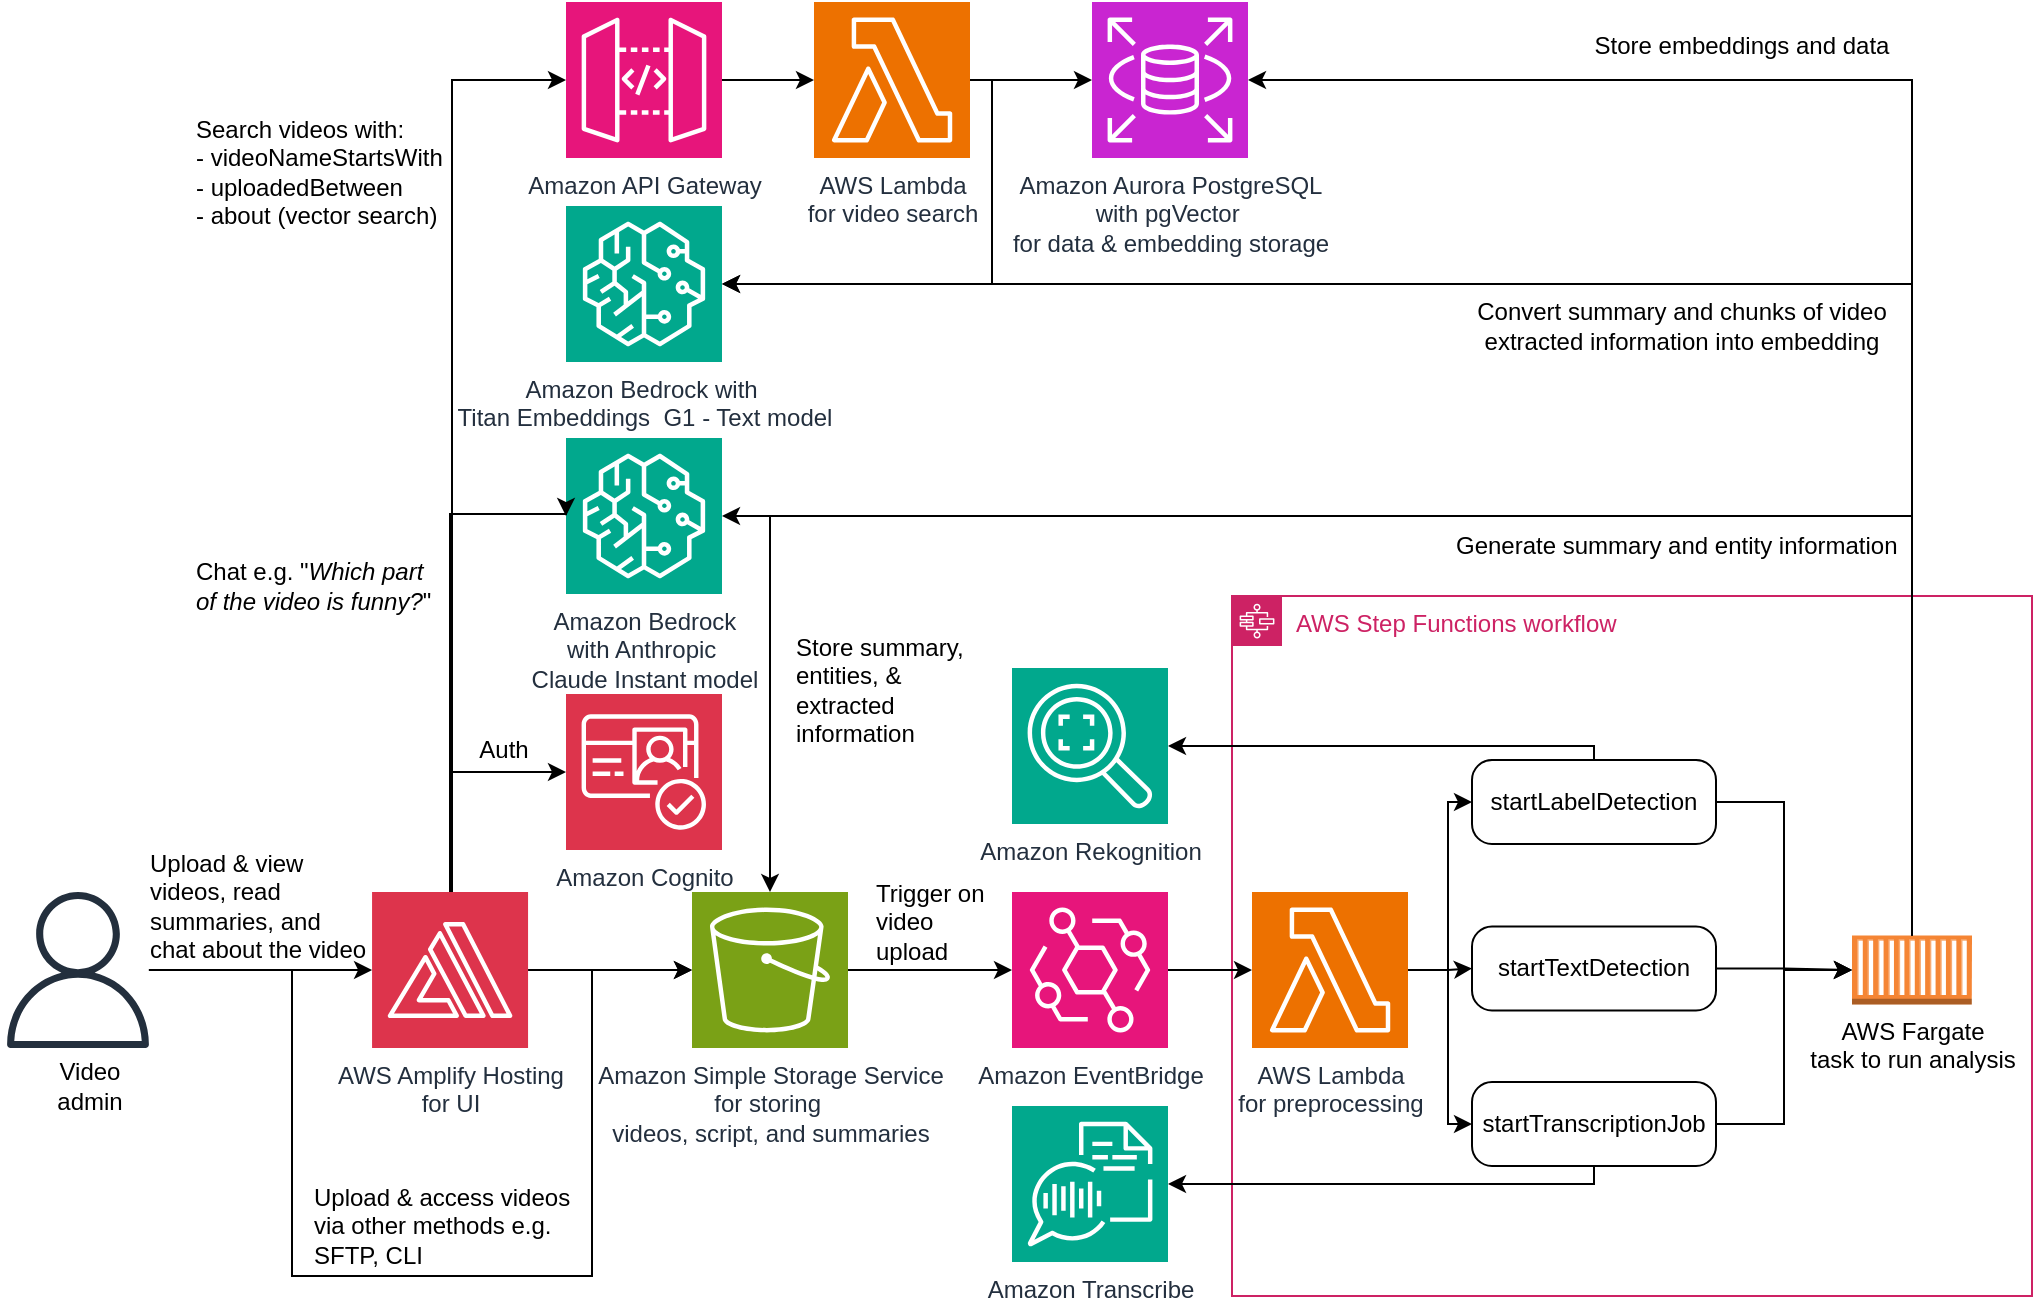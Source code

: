 <mxfile version="21.7.4" type="device">
  <diagram name="Page-1" id="rwKB42pjnMoGIHPFNsBp">
    <mxGraphModel dx="2523" dy="1392" grid="1" gridSize="10" guides="1" tooltips="1" connect="1" arrows="1" fold="1" page="1" pageScale="1" pageWidth="1169" pageHeight="827" math="0" shadow="0">
      <root>
        <mxCell id="0" />
        <mxCell id="1" parent="0" />
        <mxCell id="DDk-xno429yoRDsva6sx-2" value="Amazon Transcribe" style="sketch=0;points=[[0,0,0],[0.25,0,0],[0.5,0,0],[0.75,0,0],[1,0,0],[0,1,0],[0.25,1,0],[0.5,1,0],[0.75,1,0],[1,1,0],[0,0.25,0],[0,0.5,0],[0,0.75,0],[1,0.25,0],[1,0.5,0],[1,0.75,0]];outlineConnect=0;fontColor=#232F3E;fillColor=#01A88D;strokeColor=#ffffff;dashed=0;verticalLabelPosition=bottom;verticalAlign=top;align=center;html=1;fontSize=12;fontStyle=0;aspect=fixed;shape=mxgraph.aws4.resourceIcon;resIcon=mxgraph.aws4.transcribe;" parent="1" vertex="1">
          <mxGeometry x="430" y="405" width="78" height="78" as="geometry" />
        </mxCell>
        <mxCell id="DDk-xno429yoRDsva6sx-3" value="&lt;div&gt;Amazon Simple Storage Service&lt;br&gt;for storing&amp;nbsp;&lt;/div&gt;&lt;div&gt;videos, script, and summaries&lt;br&gt;&lt;/div&gt;" style="sketch=0;points=[[0,0,0],[0.25,0,0],[0.5,0,0],[0.75,0,0],[1,0,0],[0,1,0],[0.25,1,0],[0.5,1,0],[0.75,1,0],[1,1,0],[0,0.25,0],[0,0.5,0],[0,0.75,0],[1,0.25,0],[1,0.5,0],[1,0.75,0]];outlineConnect=0;fontColor=#232F3E;fillColor=#7AA116;strokeColor=#ffffff;dashed=0;verticalLabelPosition=bottom;verticalAlign=top;align=center;html=1;fontSize=12;fontStyle=0;aspect=fixed;shape=mxgraph.aws4.resourceIcon;resIcon=mxgraph.aws4.s3;" parent="1" vertex="1">
          <mxGeometry x="270" y="298" width="78" height="78" as="geometry" />
        </mxCell>
        <mxCell id="DDk-xno429yoRDsva6sx-4" value="Amazon Rekognition" style="sketch=0;points=[[0,0,0],[0.25,0,0],[0.5,0,0],[0.75,0,0],[1,0,0],[0,1,0],[0.25,1,0],[0.5,1,0],[0.75,1,0],[1,1,0],[0,0.25,0],[0,0.5,0],[0,0.75,0],[1,0.25,0],[1,0.5,0],[1,0.75,0]];outlineConnect=0;fontColor=#232F3E;fillColor=#01A88D;strokeColor=#ffffff;dashed=0;verticalLabelPosition=bottom;verticalAlign=top;align=center;html=1;fontSize=12;fontStyle=0;aspect=fixed;shape=mxgraph.aws4.resourceIcon;resIcon=mxgraph.aws4.rekognition_2;" parent="1" vertex="1">
          <mxGeometry x="430" y="186" width="78" height="78" as="geometry" />
        </mxCell>
        <mxCell id="DDk-xno429yoRDsva6sx-5" value="&lt;div&gt;Amazon Bedrock&lt;/div&gt;&lt;div&gt;with Anthropic&amp;nbsp;&lt;/div&gt;&lt;div&gt;Claude Instant model&lt;br&gt;&lt;/div&gt;" style="sketch=0;points=[[0,0,0],[0.25,0,0],[0.5,0,0],[0.75,0,0],[1,0,0],[0,1,0],[0.25,1,0],[0.5,1,0],[0.75,1,0],[1,1,0],[0,0.25,0],[0,0.5,0],[0,0.75,0],[1,0.25,0],[1,0.5,0],[1,0.75,0]];outlineConnect=0;fontColor=#232F3E;fillColor=#01A88D;strokeColor=#ffffff;dashed=0;verticalLabelPosition=bottom;verticalAlign=top;align=center;html=1;fontSize=12;fontStyle=0;aspect=fixed;shape=mxgraph.aws4.resourceIcon;resIcon=mxgraph.aws4.sagemaker;" parent="1" vertex="1">
          <mxGeometry x="207" y="71" width="78" height="78" as="geometry" />
        </mxCell>
        <mxCell id="10H77a8-TWQudCBzGG7n-26" style="edgeStyle=orthogonalEdgeStyle;rounded=0;orthogonalLoop=1;jettySize=auto;html=1;entryX=0;entryY=0.5;entryDx=0;entryDy=0;entryPerimeter=0;" parent="1" source="DDk-xno429yoRDsva6sx-7" target="DDk-xno429yoRDsva6sx-5" edge="1">
          <mxGeometry relative="1" as="geometry">
            <Array as="points">
              <mxPoint x="149" y="109" />
            </Array>
          </mxGeometry>
        </mxCell>
        <mxCell id="10H77a8-TWQudCBzGG7n-39" style="edgeStyle=orthogonalEdgeStyle;rounded=0;orthogonalLoop=1;jettySize=auto;html=1;entryX=0;entryY=0.5;entryDx=0;entryDy=0;entryPerimeter=0;" parent="1" source="DDk-xno429yoRDsva6sx-7" target="DDk-xno429yoRDsva6sx-10" edge="1">
          <mxGeometry relative="1" as="geometry">
            <Array as="points">
              <mxPoint x="150" y="238" />
            </Array>
          </mxGeometry>
        </mxCell>
        <mxCell id="0CJSs1xetkJMjVFmzAFT-11" style="edgeStyle=orthogonalEdgeStyle;rounded=0;orthogonalLoop=1;jettySize=auto;html=1;entryX=0;entryY=0.5;entryDx=0;entryDy=0;entryPerimeter=0;" edge="1" parent="1" source="DDk-xno429yoRDsva6sx-7" target="0CJSs1xetkJMjVFmzAFT-3">
          <mxGeometry relative="1" as="geometry">
            <Array as="points">
              <mxPoint x="150" y="-108" />
            </Array>
          </mxGeometry>
        </mxCell>
        <mxCell id="DDk-xno429yoRDsva6sx-7" value="&lt;div&gt;AWS Amplify Hosting&lt;br&gt;for UI&lt;br&gt;&lt;/div&gt;" style="sketch=0;points=[[0,0,0],[0.25,0,0],[0.5,0,0],[0.75,0,0],[1,0,0],[0,1,0],[0.25,1,0],[0.5,1,0],[0.75,1,0],[1,1,0],[0,0.25,0],[0,0.5,0],[0,0.75,0],[1,0.25,0],[1,0.5,0],[1,0.75,0]];outlineConnect=0;fontColor=#232F3E;fillColor=#DD344C;strokeColor=#ffffff;dashed=0;verticalLabelPosition=bottom;verticalAlign=top;align=center;html=1;fontSize=12;fontStyle=0;aspect=fixed;shape=mxgraph.aws4.resourceIcon;resIcon=mxgraph.aws4.amplify;" parent="1" vertex="1">
          <mxGeometry x="110.03" y="298" width="78" height="78" as="geometry" />
        </mxCell>
        <mxCell id="DDk-xno429yoRDsva6sx-9" value="AWS Step Functions workflow" style="points=[[0,0],[0.25,0],[0.5,0],[0.75,0],[1,0],[1,0.25],[1,0.5],[1,0.75],[1,1],[0.75,1],[0.5,1],[0.25,1],[0,1],[0,0.75],[0,0.5],[0,0.25]];outlineConnect=0;gradientColor=none;html=1;whiteSpace=wrap;fontSize=12;fontStyle=0;container=1;pointerEvents=0;collapsible=0;recursiveResize=0;shape=mxgraph.aws4.group;grIcon=mxgraph.aws4.group_aws_step_functions_workflow;strokeColor=#CD2264;fillColor=none;verticalAlign=top;align=left;spacingLeft=30;fontColor=#CD2264;dashed=0;" parent="1" vertex="1">
          <mxGeometry x="540" y="150" width="400" height="350" as="geometry" />
        </mxCell>
        <mxCell id="0CJSs1xetkJMjVFmzAFT-19" style="edgeStyle=orthogonalEdgeStyle;rounded=0;orthogonalLoop=1;jettySize=auto;html=1;entryX=0;entryY=0.5;entryDx=0;entryDy=0;entryPerimeter=0;" edge="1" parent="DDk-xno429yoRDsva6sx-9" source="10H77a8-TWQudCBzGG7n-16" target="0CJSs1xetkJMjVFmzAFT-1">
          <mxGeometry relative="1" as="geometry" />
        </mxCell>
        <mxCell id="10H77a8-TWQudCBzGG7n-16" value="startLabelDetection" style="points=[[0.25,0,0],[0.5,0,0],[0.75,0,0],[1,0.25,0],[1,0.5,0],[1,0.75,0],[0.75,1,0],[0.5,1,0],[0.25,1,0],[0,0.75,0],[0,0.5,0],[0,0.25,0]];shape=mxgraph.bpmn.task;whiteSpace=wrap;rectStyle=rounded;size=10;html=1;container=1;expand=0;collapsible=0;taskMarker=abstract;" parent="DDk-xno429yoRDsva6sx-9" vertex="1">
          <mxGeometry x="120" y="82" width="122" height="42" as="geometry" />
        </mxCell>
        <mxCell id="0CJSs1xetkJMjVFmzAFT-16" style="edgeStyle=orthogonalEdgeStyle;rounded=0;orthogonalLoop=1;jettySize=auto;html=1;entryX=0;entryY=0.5;entryDx=0;entryDy=0;entryPerimeter=0;" edge="1" parent="DDk-xno429yoRDsva6sx-9" source="10H77a8-TWQudCBzGG7n-18" target="0CJSs1xetkJMjVFmzAFT-1">
          <mxGeometry relative="1" as="geometry" />
        </mxCell>
        <mxCell id="10H77a8-TWQudCBzGG7n-18" value="startTextDetection" style="points=[[0.25,0,0],[0.5,0,0],[0.75,0,0],[1,0.25,0],[1,0.5,0],[1,0.75,0],[0.75,1,0],[0.5,1,0],[0.25,1,0],[0,0.75,0],[0,0.5,0],[0,0.25,0]];shape=mxgraph.bpmn.task;whiteSpace=wrap;rectStyle=rounded;size=10;html=1;container=1;expand=0;collapsible=0;taskMarker=abstract;" parent="DDk-xno429yoRDsva6sx-9" vertex="1">
          <mxGeometry x="120" y="165.25" width="122" height="42" as="geometry" />
        </mxCell>
        <mxCell id="0CJSs1xetkJMjVFmzAFT-20" style="edgeStyle=orthogonalEdgeStyle;rounded=0;orthogonalLoop=1;jettySize=auto;html=1;entryX=0;entryY=0.5;entryDx=0;entryDy=0;entryPerimeter=0;" edge="1" parent="DDk-xno429yoRDsva6sx-9" source="10H77a8-TWQudCBzGG7n-20" target="0CJSs1xetkJMjVFmzAFT-1">
          <mxGeometry relative="1" as="geometry" />
        </mxCell>
        <mxCell id="10H77a8-TWQudCBzGG7n-20" value="startTranscriptionJob" style="points=[[0.25,0,0],[0.5,0,0],[0.75,0,0],[1,0.25,0],[1,0.5,0],[1,0.75,0],[0.75,1,0],[0.5,1,0],[0.25,1,0],[0,0.75,0],[0,0.5,0],[0,0.25,0]];shape=mxgraph.bpmn.task;whiteSpace=wrap;rectStyle=rounded;size=10;html=1;container=1;expand=0;collapsible=0;taskMarker=abstract;" parent="DDk-xno429yoRDsva6sx-9" vertex="1">
          <mxGeometry x="120" y="243" width="122" height="42" as="geometry" />
        </mxCell>
        <mxCell id="0CJSs1xetkJMjVFmzAFT-1" value="&lt;div&gt;AWS Fargate&lt;/div&gt;&lt;div&gt;task to run analysis &lt;br&gt;&lt;/div&gt;" style="outlineConnect=0;dashed=0;verticalLabelPosition=bottom;verticalAlign=top;align=center;html=1;shape=mxgraph.aws3.ec2_compute_container;fillColor=#F58534;gradientColor=none;" vertex="1" parent="DDk-xno429yoRDsva6sx-9">
          <mxGeometry x="310" y="169.75" width="60" height="34.5" as="geometry" />
        </mxCell>
        <mxCell id="0CJSs1xetkJMjVFmzAFT-15" style="edgeStyle=orthogonalEdgeStyle;rounded=0;orthogonalLoop=1;jettySize=auto;html=1;" edge="1" parent="DDk-xno429yoRDsva6sx-9" source="0CJSs1xetkJMjVFmzAFT-14" target="10H77a8-TWQudCBzGG7n-18">
          <mxGeometry relative="1" as="geometry" />
        </mxCell>
        <mxCell id="0CJSs1xetkJMjVFmzAFT-35" style="edgeStyle=orthogonalEdgeStyle;rounded=0;orthogonalLoop=1;jettySize=auto;html=1;entryX=0;entryY=0.5;entryDx=0;entryDy=0;entryPerimeter=0;" edge="1" parent="DDk-xno429yoRDsva6sx-9" source="0CJSs1xetkJMjVFmzAFT-14" target="10H77a8-TWQudCBzGG7n-20">
          <mxGeometry relative="1" as="geometry">
            <Array as="points">
              <mxPoint x="108" y="187" />
              <mxPoint x="108" y="264" />
            </Array>
          </mxGeometry>
        </mxCell>
        <mxCell id="0CJSs1xetkJMjVFmzAFT-36" style="edgeStyle=orthogonalEdgeStyle;rounded=0;orthogonalLoop=1;jettySize=auto;html=1;entryX=0;entryY=0.5;entryDx=0;entryDy=0;entryPerimeter=0;" edge="1" parent="DDk-xno429yoRDsva6sx-9" source="0CJSs1xetkJMjVFmzAFT-14" target="10H77a8-TWQudCBzGG7n-16">
          <mxGeometry relative="1" as="geometry">
            <Array as="points">
              <mxPoint x="108" y="187" />
              <mxPoint x="108" y="103" />
            </Array>
          </mxGeometry>
        </mxCell>
        <mxCell id="0CJSs1xetkJMjVFmzAFT-14" value="&lt;div&gt;AWS Lambda&lt;/div&gt;&lt;div&gt;for preprocessing&lt;br&gt;&lt;/div&gt;" style="sketch=0;points=[[0,0,0],[0.25,0,0],[0.5,0,0],[0.75,0,0],[1,0,0],[0,1,0],[0.25,1,0],[0.5,1,0],[0.75,1,0],[1,1,0],[0,0.25,0],[0,0.5,0],[0,0.75,0],[1,0.25,0],[1,0.5,0],[1,0.75,0]];outlineConnect=0;fontColor=#232F3E;fillColor=#ED7100;strokeColor=#ffffff;dashed=0;verticalLabelPosition=bottom;verticalAlign=top;align=center;html=1;fontSize=12;fontStyle=0;aspect=fixed;shape=mxgraph.aws4.resourceIcon;resIcon=mxgraph.aws4.lambda;" vertex="1" parent="DDk-xno429yoRDsva6sx-9">
          <mxGeometry x="10" y="148" width="78" height="78" as="geometry" />
        </mxCell>
        <mxCell id="DDk-xno429yoRDsva6sx-10" value="Amazon Cognito" style="sketch=0;points=[[0,0,0],[0.25,0,0],[0.5,0,0],[0.75,0,0],[1,0,0],[0,1,0],[0.25,1,0],[0.5,1,0],[0.75,1,0],[1,1,0],[0,0.25,0],[0,0.5,0],[0,0.75,0],[1,0.25,0],[1,0.5,0],[1,0.75,0]];outlineConnect=0;fontColor=#232F3E;fillColor=#DD344C;strokeColor=#ffffff;dashed=0;verticalLabelPosition=bottom;verticalAlign=top;align=center;html=1;fontSize=12;fontStyle=0;aspect=fixed;shape=mxgraph.aws4.resourceIcon;resIcon=mxgraph.aws4.cognito;" parent="1" vertex="1">
          <mxGeometry x="207" y="199" width="78" height="78" as="geometry" />
        </mxCell>
        <mxCell id="10H77a8-TWQudCBzGG7n-12" style="edgeStyle=orthogonalEdgeStyle;rounded=0;orthogonalLoop=1;jettySize=auto;html=1;entryX=0;entryY=0.5;entryDx=0;entryDy=0;entryPerimeter=0;" parent="1" source="DDk-xno429yoRDsva6sx-12" target="0CJSs1xetkJMjVFmzAFT-14" edge="1">
          <mxGeometry relative="1" as="geometry">
            <Array as="points" />
          </mxGeometry>
        </mxCell>
        <mxCell id="DDk-xno429yoRDsva6sx-12" value="Amazon EventBridge" style="sketch=0;points=[[0,0,0],[0.25,0,0],[0.5,0,0],[0.75,0,0],[1,0,0],[0,1,0],[0.25,1,0],[0.5,1,0],[0.75,1,0],[1,1,0],[0,0.25,0],[0,0.5,0],[0,0.75,0],[1,0.25,0],[1,0.5,0],[1,0.75,0]];outlineConnect=0;fontColor=#232F3E;fillColor=#E7157B;strokeColor=#ffffff;dashed=0;verticalLabelPosition=bottom;verticalAlign=top;align=center;html=1;fontSize=12;fontStyle=0;aspect=fixed;shape=mxgraph.aws4.resourceIcon;resIcon=mxgraph.aws4.eventbridge;" parent="1" vertex="1">
          <mxGeometry x="430" y="298" width="78" height="78" as="geometry" />
        </mxCell>
        <mxCell id="DDk-xno429yoRDsva6sx-23" style="edgeStyle=orthogonalEdgeStyle;rounded=0;orthogonalLoop=1;jettySize=auto;html=1;exitX=1;exitY=0.5;exitDx=0;exitDy=0;exitPerimeter=0;entryX=0;entryY=0.5;entryDx=0;entryDy=0;entryPerimeter=0;" parent="1" edge="1">
          <mxGeometry relative="1" as="geometry">
            <mxPoint x="358" y="119" as="targetPoint" />
          </mxGeometry>
        </mxCell>
        <mxCell id="DDk-xno429yoRDsva6sx-25" style="edgeStyle=orthogonalEdgeStyle;rounded=0;orthogonalLoop=1;jettySize=auto;html=1;exitX=1;exitY=0.5;exitDx=0;exitDy=0;exitPerimeter=0;entryX=0;entryY=0.5;entryDx=0;entryDy=0;entryPerimeter=0;" parent="1" source="DDk-xno429yoRDsva6sx-7" target="DDk-xno429yoRDsva6sx-3" edge="1">
          <mxGeometry relative="1" as="geometry">
            <mxPoint x="358.0" y="399" as="targetPoint" />
          </mxGeometry>
        </mxCell>
        <mxCell id="DDk-xno429yoRDsva6sx-35" style="edgeStyle=orthogonalEdgeStyle;rounded=0;orthogonalLoop=1;jettySize=auto;html=1;exitX=1;exitY=0.5;exitDx=0;exitDy=0;exitPerimeter=0;entryX=0;entryY=0.5;entryDx=0;entryDy=0;entryPerimeter=0;" parent="1" source="DDk-xno429yoRDsva6sx-3" target="DDk-xno429yoRDsva6sx-12" edge="1">
          <mxGeometry relative="1" as="geometry" />
        </mxCell>
        <mxCell id="10H77a8-TWQudCBzGG7n-3" style="edgeStyle=orthogonalEdgeStyle;rounded=0;orthogonalLoop=1;jettySize=auto;html=1;entryX=0;entryY=0.5;entryDx=0;entryDy=0;entryPerimeter=0;" parent="1" source="10H77a8-TWQudCBzGG7n-1" target="DDk-xno429yoRDsva6sx-7" edge="1">
          <mxGeometry relative="1" as="geometry">
            <mxPoint x="68.03" y="370" as="targetPoint" />
          </mxGeometry>
        </mxCell>
        <mxCell id="10H77a8-TWQudCBzGG7n-7" style="edgeStyle=orthogonalEdgeStyle;rounded=0;orthogonalLoop=1;jettySize=auto;html=1;entryX=0;entryY=0.5;entryDx=0;entryDy=0;entryPerimeter=0;" parent="1" source="10H77a8-TWQudCBzGG7n-1" target="DDk-xno429yoRDsva6sx-3" edge="1">
          <mxGeometry relative="1" as="geometry">
            <Array as="points">
              <mxPoint x="70" y="337" />
              <mxPoint x="70" y="490" />
              <mxPoint x="220" y="490" />
              <mxPoint x="220" y="337" />
            </Array>
          </mxGeometry>
        </mxCell>
        <mxCell id="10H77a8-TWQudCBzGG7n-1" value="" style="sketch=0;outlineConnect=0;fontColor=#232F3E;gradientColor=none;fillColor=#232F3D;strokeColor=none;dashed=0;verticalLabelPosition=bottom;verticalAlign=top;align=center;html=1;fontSize=12;fontStyle=0;aspect=fixed;pointerEvents=1;shape=mxgraph.aws4.user;" parent="1" vertex="1">
          <mxGeometry x="-76" y="298" width="78" height="78" as="geometry" />
        </mxCell>
        <mxCell id="10H77a8-TWQudCBzGG7n-2" value="Video admin" style="text;html=1;strokeColor=none;fillColor=none;align=center;verticalAlign=middle;whiteSpace=wrap;rounded=0;" parent="1" vertex="1">
          <mxGeometry x="-61" y="380" width="60" height="30" as="geometry" />
        </mxCell>
        <mxCell id="10H77a8-TWQudCBzGG7n-4" value="&lt;div align=&quot;left&quot;&gt;Upload &amp;amp; view videos, read summaries, and chat about the video&lt;br&gt;&lt;/div&gt;" style="text;html=1;strokeColor=none;fillColor=none;align=left;verticalAlign=middle;whiteSpace=wrap;rounded=0;" parent="1" vertex="1">
          <mxGeometry x="-3" y="290" width="112" height="30" as="geometry" />
        </mxCell>
        <mxCell id="10H77a8-TWQudCBzGG7n-8" value="&lt;div align=&quot;left&quot;&gt;Upload &amp;amp; access videos via other methods e.g. SFTP, CLI&lt;br&gt;&lt;/div&gt;" style="text;html=1;strokeColor=none;fillColor=none;align=left;verticalAlign=middle;whiteSpace=wrap;rounded=0;" parent="1" vertex="1">
          <mxGeometry x="79.03" y="450" width="140" height="30" as="geometry" />
        </mxCell>
        <mxCell id="10H77a8-TWQudCBzGG7n-9" value="Auth" style="text;html=1;strokeColor=none;fillColor=none;align=center;verticalAlign=middle;whiteSpace=wrap;rounded=0;" parent="1" vertex="1">
          <mxGeometry x="146" y="212" width="60" height="30" as="geometry" />
        </mxCell>
        <mxCell id="10H77a8-TWQudCBzGG7n-10" value="&lt;div align=&quot;left&quot;&gt;Trigger on video upload&lt;/div&gt;" style="text;html=1;strokeColor=none;fillColor=none;align=left;verticalAlign=middle;whiteSpace=wrap;rounded=0;" parent="1" vertex="1">
          <mxGeometry x="360" y="298" width="60" height="30" as="geometry" />
        </mxCell>
        <mxCell id="10H77a8-TWQudCBzGG7n-22" style="edgeStyle=orthogonalEdgeStyle;rounded=0;orthogonalLoop=1;jettySize=auto;html=1;entryX=1;entryY=0.5;entryDx=0;entryDy=0;entryPerimeter=0;" parent="1" source="0CJSs1xetkJMjVFmzAFT-1" target="DDk-xno429yoRDsva6sx-5" edge="1">
          <mxGeometry relative="1" as="geometry">
            <Array as="points">
              <mxPoint x="880" y="110" />
            </Array>
            <mxPoint x="760" y="330" as="sourcePoint" />
          </mxGeometry>
        </mxCell>
        <mxCell id="10H77a8-TWQudCBzGG7n-27" value="Chat e.g. &quot;&lt;i&gt;Which part of the video is funny?&lt;/i&gt;&quot;" style="text;html=1;strokeColor=none;fillColor=none;align=left;verticalAlign=middle;whiteSpace=wrap;rounded=0;" parent="1" vertex="1">
          <mxGeometry x="20" y="130" width="126" height="30" as="geometry" />
        </mxCell>
        <mxCell id="10H77a8-TWQudCBzGG7n-28" value="&lt;div align=&quot;left&quot;&gt;Generate summary and entity information&lt;br&gt;&lt;/div&gt;" style="text;html=1;strokeColor=none;fillColor=none;align=left;verticalAlign=middle;whiteSpace=wrap;rounded=0;" parent="1" vertex="1">
          <mxGeometry x="650" y="110" width="230" height="30" as="geometry" />
        </mxCell>
        <mxCell id="10H77a8-TWQudCBzGG7n-38" style="edgeStyle=orthogonalEdgeStyle;rounded=0;orthogonalLoop=1;jettySize=auto;html=1;entryX=0.5;entryY=0;entryDx=0;entryDy=0;entryPerimeter=0;exitX=0.5;exitY=0;exitDx=0;exitDy=0;exitPerimeter=0;" parent="1" source="0CJSs1xetkJMjVFmzAFT-1" target="DDk-xno429yoRDsva6sx-3" edge="1">
          <mxGeometry relative="1" as="geometry">
            <Array as="points">
              <mxPoint x="880" y="110" />
              <mxPoint x="309" y="110" />
            </Array>
            <mxPoint x="755" y="310" as="sourcePoint" />
          </mxGeometry>
        </mxCell>
        <mxCell id="10H77a8-TWQudCBzGG7n-40" value="&lt;div align=&quot;left&quot;&gt;Store summary, entities, &amp;amp; extracted information&lt;/div&gt;" style="text;html=1;strokeColor=none;fillColor=none;align=left;verticalAlign=middle;whiteSpace=wrap;rounded=0;" parent="1" vertex="1">
          <mxGeometry x="320" y="182" width="100" height="30" as="geometry" />
        </mxCell>
        <mxCell id="0CJSs1xetkJMjVFmzAFT-7" style="edgeStyle=orthogonalEdgeStyle;rounded=0;orthogonalLoop=1;jettySize=auto;html=1;entryX=1;entryY=0.5;entryDx=0;entryDy=0;entryPerimeter=0;" edge="1" parent="1" source="0CJSs1xetkJMjVFmzAFT-1" target="0CJSs1xetkJMjVFmzAFT-6">
          <mxGeometry relative="1" as="geometry">
            <Array as="points">
              <mxPoint x="880" y="-108" />
            </Array>
          </mxGeometry>
        </mxCell>
        <mxCell id="0CJSs1xetkJMjVFmzAFT-10" style="edgeStyle=orthogonalEdgeStyle;rounded=0;orthogonalLoop=1;jettySize=auto;html=1;" edge="1" parent="1" source="0CJSs1xetkJMjVFmzAFT-3" target="0CJSs1xetkJMjVFmzAFT-4">
          <mxGeometry relative="1" as="geometry" />
        </mxCell>
        <mxCell id="0CJSs1xetkJMjVFmzAFT-3" value="Amazon API Gateway" style="sketch=0;points=[[0,0,0],[0.25,0,0],[0.5,0,0],[0.75,0,0],[1,0,0],[0,1,0],[0.25,1,0],[0.5,1,0],[0.75,1,0],[1,1,0],[0,0.25,0],[0,0.5,0],[0,0.75,0],[1,0.25,0],[1,0.5,0],[1,0.75,0]];outlineConnect=0;fontColor=#232F3E;fillColor=#E7157B;strokeColor=#ffffff;dashed=0;verticalLabelPosition=bottom;verticalAlign=top;align=center;html=1;fontSize=12;fontStyle=0;aspect=fixed;shape=mxgraph.aws4.resourceIcon;resIcon=mxgraph.aws4.api_gateway;" vertex="1" parent="1">
          <mxGeometry x="207" y="-147" width="78" height="78" as="geometry" />
        </mxCell>
        <mxCell id="0CJSs1xetkJMjVFmzAFT-9" style="edgeStyle=orthogonalEdgeStyle;rounded=0;orthogonalLoop=1;jettySize=auto;html=1;entryX=0;entryY=0.5;entryDx=0;entryDy=0;entryPerimeter=0;" edge="1" parent="1" source="0CJSs1xetkJMjVFmzAFT-4" target="0CJSs1xetkJMjVFmzAFT-6">
          <mxGeometry relative="1" as="geometry" />
        </mxCell>
        <mxCell id="0CJSs1xetkJMjVFmzAFT-30" style="edgeStyle=orthogonalEdgeStyle;rounded=0;orthogonalLoop=1;jettySize=auto;html=1;entryX=1;entryY=0.5;entryDx=0;entryDy=0;entryPerimeter=0;" edge="1" parent="1" source="0CJSs1xetkJMjVFmzAFT-4" target="0CJSs1xetkJMjVFmzAFT-13">
          <mxGeometry relative="1" as="geometry">
            <Array as="points">
              <mxPoint x="420" y="-108" />
              <mxPoint x="420" y="-6" />
            </Array>
          </mxGeometry>
        </mxCell>
        <mxCell id="0CJSs1xetkJMjVFmzAFT-4" value="&lt;div&gt;AWS Lambda&lt;/div&gt;&lt;div&gt;for video search&lt;br&gt;&lt;/div&gt;" style="sketch=0;points=[[0,0,0],[0.25,0,0],[0.5,0,0],[0.75,0,0],[1,0,0],[0,1,0],[0.25,1,0],[0.5,1,0],[0.75,1,0],[1,1,0],[0,0.25,0],[0,0.5,0],[0,0.75,0],[1,0.25,0],[1,0.5,0],[1,0.75,0]];outlineConnect=0;fontColor=#232F3E;fillColor=#ED7100;strokeColor=#ffffff;dashed=0;verticalLabelPosition=bottom;verticalAlign=top;align=center;html=1;fontSize=12;fontStyle=0;aspect=fixed;shape=mxgraph.aws4.resourceIcon;resIcon=mxgraph.aws4.lambda;" vertex="1" parent="1">
          <mxGeometry x="331" y="-147" width="78" height="78" as="geometry" />
        </mxCell>
        <mxCell id="0CJSs1xetkJMjVFmzAFT-6" value="&lt;div&gt;Amazon Aurora PostgreSQL&lt;/div&gt;&lt;div&gt;with pgVector&amp;nbsp;&lt;/div&gt;&lt;div&gt;for data &amp;amp; embedding storage&lt;br&gt;&lt;/div&gt;" style="sketch=0;points=[[0,0,0],[0.25,0,0],[0.5,0,0],[0.75,0,0],[1,0,0],[0,1,0],[0.25,1,0],[0.5,1,0],[0.75,1,0],[1,1,0],[0,0.25,0],[0,0.5,0],[0,0.75,0],[1,0.25,0],[1,0.5,0],[1,0.75,0]];outlineConnect=0;fontColor=#232F3E;fillColor=#C925D1;strokeColor=#ffffff;dashed=0;verticalLabelPosition=bottom;verticalAlign=top;align=center;html=1;fontSize=12;fontStyle=0;aspect=fixed;shape=mxgraph.aws4.resourceIcon;resIcon=mxgraph.aws4.rds;" vertex="1" parent="1">
          <mxGeometry x="470" y="-147" width="78" height="78" as="geometry" />
        </mxCell>
        <mxCell id="0CJSs1xetkJMjVFmzAFT-8" value="Store embeddings and data" style="text;html=1;strokeColor=none;fillColor=none;align=center;verticalAlign=middle;whiteSpace=wrap;rounded=0;" vertex="1" parent="1">
          <mxGeometry x="720" y="-140" width="150" height="30" as="geometry" />
        </mxCell>
        <mxCell id="0CJSs1xetkJMjVFmzAFT-12" value="&lt;div align=&quot;left&quot;&gt;Search videos with:&lt;br&gt;- videoNameStartsWith&lt;br&gt;&lt;/div&gt;&lt;div align=&quot;left&quot;&gt;- uploadedBetween&lt;br&gt;&lt;/div&gt;&lt;div align=&quot;left&quot;&gt;- about (vector search)&lt;br&gt;&lt;/div&gt;" style="text;html=1;strokeColor=none;fillColor=none;align=left;verticalAlign=middle;whiteSpace=wrap;rounded=0;" vertex="1" parent="1">
          <mxGeometry x="20" y="-77" width="160" height="30" as="geometry" />
        </mxCell>
        <mxCell id="0CJSs1xetkJMjVFmzAFT-13" value="&lt;div&gt;Amazon Bedrock with&amp;nbsp;&lt;/div&gt;&lt;div&gt;Titan Embeddings&amp;nbsp; G1 - Text model&lt;br&gt;&lt;/div&gt;" style="sketch=0;points=[[0,0,0],[0.25,0,0],[0.5,0,0],[0.75,0,0],[1,0,0],[0,1,0],[0.25,1,0],[0.5,1,0],[0.75,1,0],[1,1,0],[0,0.25,0],[0,0.5,0],[0,0.75,0],[1,0.25,0],[1,0.5,0],[1,0.75,0]];outlineConnect=0;fontColor=#232F3E;fillColor=#01A88D;strokeColor=#ffffff;dashed=0;verticalLabelPosition=bottom;verticalAlign=top;align=center;html=1;fontSize=12;fontStyle=0;aspect=fixed;shape=mxgraph.aws4.resourceIcon;resIcon=mxgraph.aws4.sagemaker;" vertex="1" parent="1">
          <mxGeometry x="207" y="-45" width="78" height="78" as="geometry" />
        </mxCell>
        <mxCell id="0CJSs1xetkJMjVFmzAFT-17" style="edgeStyle=orthogonalEdgeStyle;rounded=0;orthogonalLoop=1;jettySize=auto;html=1;exitX=0.5;exitY=0;exitDx=0;exitDy=0;exitPerimeter=0;" edge="1" parent="1">
          <mxGeometry relative="1" as="geometry">
            <mxPoint x="721" y="232" as="sourcePoint" />
            <mxPoint x="508" y="225" as="targetPoint" />
            <Array as="points">
              <mxPoint x="721" y="225" />
            </Array>
          </mxGeometry>
        </mxCell>
        <mxCell id="0CJSs1xetkJMjVFmzAFT-23" style="edgeStyle=orthogonalEdgeStyle;rounded=0;orthogonalLoop=1;jettySize=auto;html=1;entryX=1;entryY=0.5;entryDx=0;entryDy=0;entryPerimeter=0;" edge="1" parent="1" source="0CJSs1xetkJMjVFmzAFT-1" target="0CJSs1xetkJMjVFmzAFT-13">
          <mxGeometry relative="1" as="geometry">
            <Array as="points">
              <mxPoint x="880" y="-6" />
            </Array>
          </mxGeometry>
        </mxCell>
        <mxCell id="0CJSs1xetkJMjVFmzAFT-26" value="Convert summary and chunks of video extracted information into embedding" style="text;html=1;strokeColor=none;fillColor=none;align=center;verticalAlign=middle;whiteSpace=wrap;rounded=0;" vertex="1" parent="1">
          <mxGeometry x="650" width="230" height="30" as="geometry" />
        </mxCell>
        <mxCell id="0CJSs1xetkJMjVFmzAFT-34" style="edgeStyle=orthogonalEdgeStyle;rounded=0;orthogonalLoop=1;jettySize=auto;html=1;entryX=1;entryY=0.5;entryDx=0;entryDy=0;entryPerimeter=0;" edge="1" parent="1" source="10H77a8-TWQudCBzGG7n-20" target="DDk-xno429yoRDsva6sx-2">
          <mxGeometry relative="1" as="geometry">
            <Array as="points">
              <mxPoint x="721" y="444" />
            </Array>
          </mxGeometry>
        </mxCell>
      </root>
    </mxGraphModel>
  </diagram>
</mxfile>
